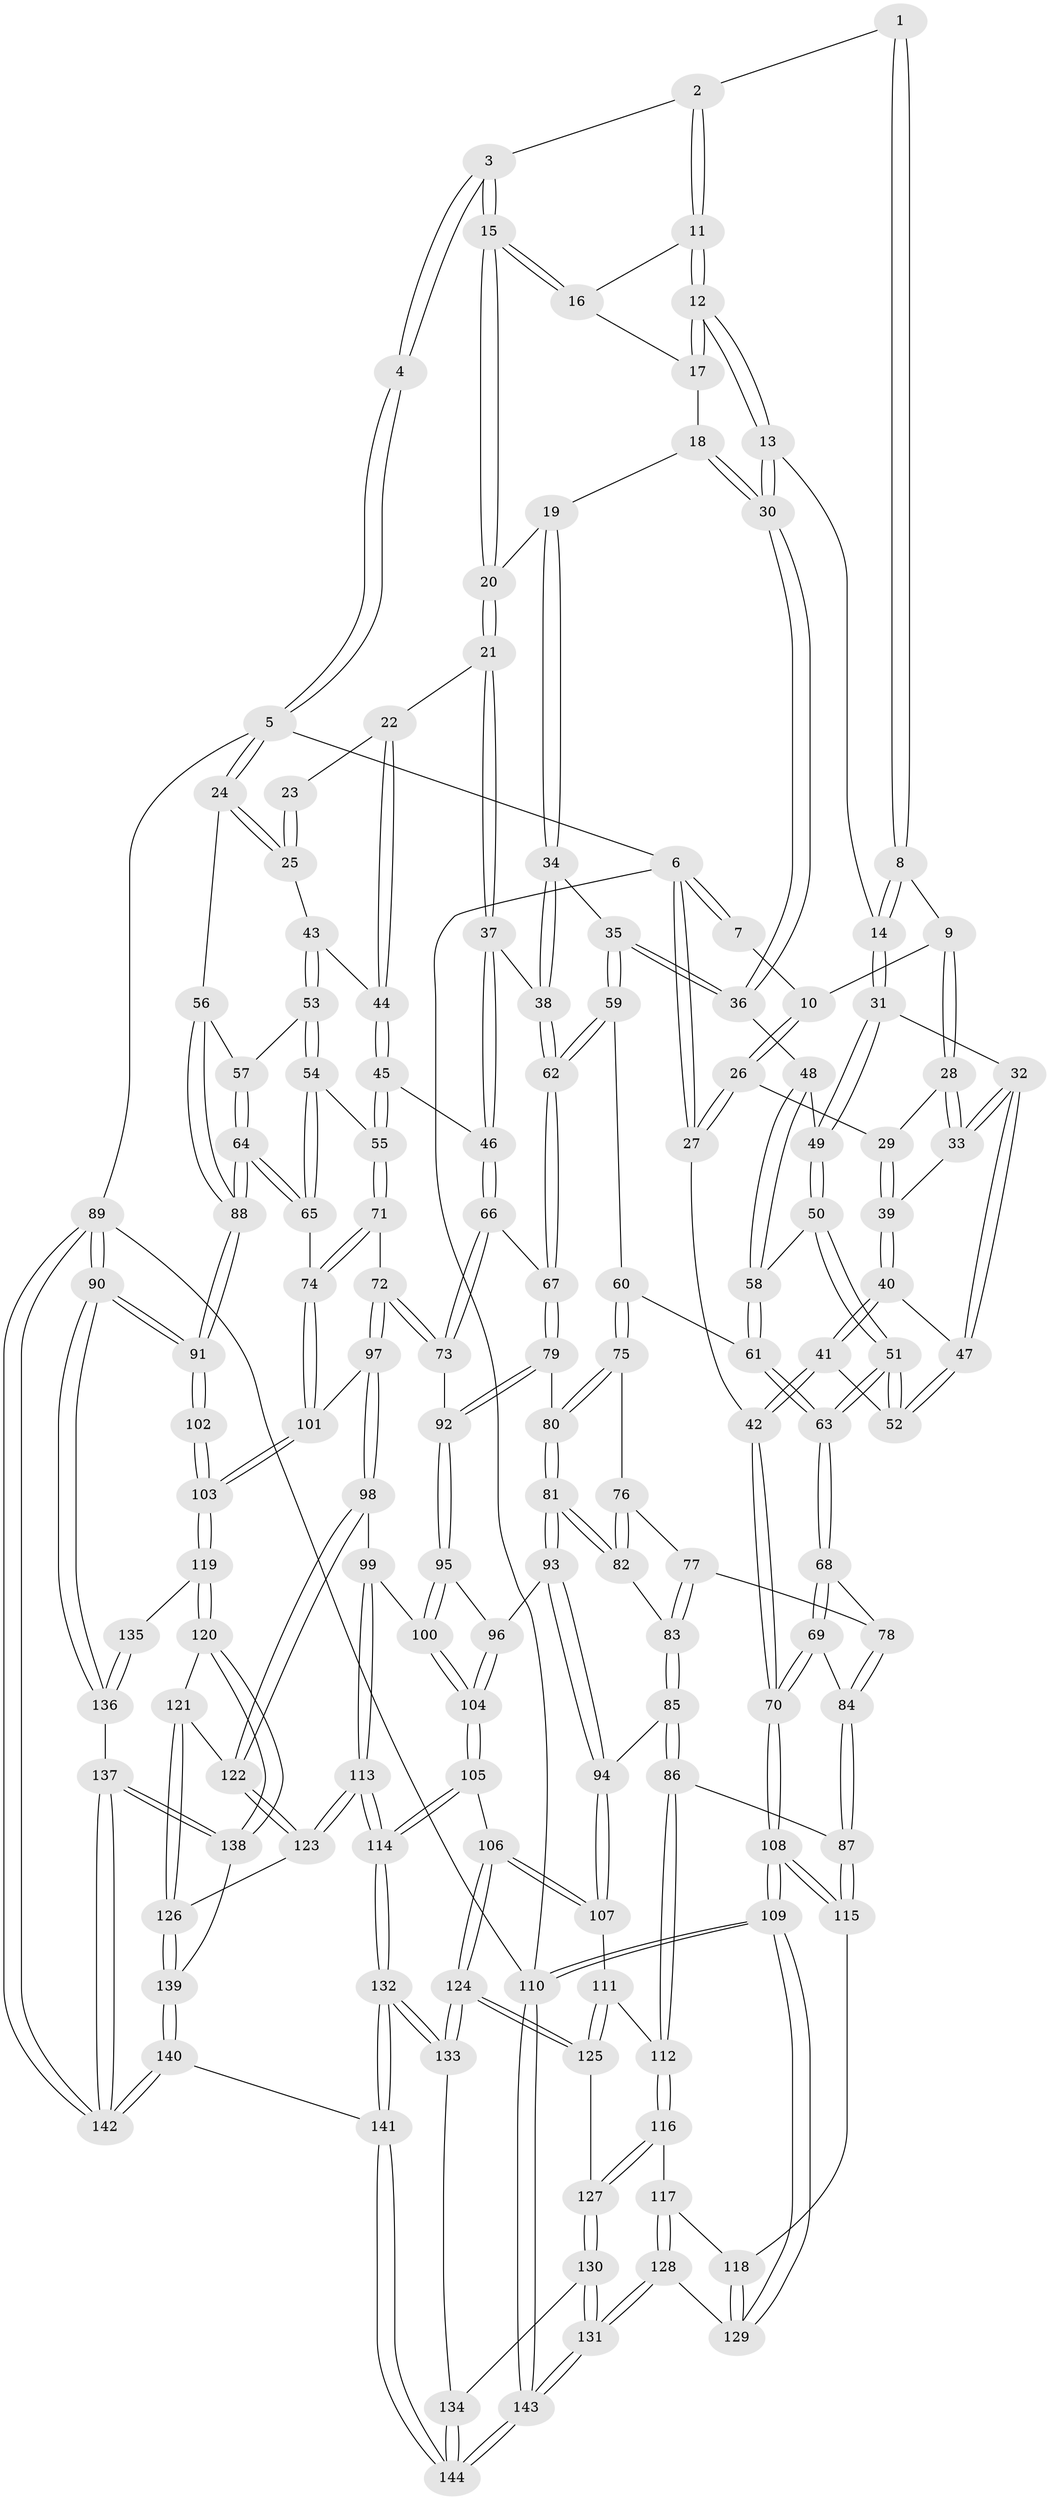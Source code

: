 // coarse degree distribution, {4: 0.603448275862069, 3: 0.29310344827586204, 5: 0.08620689655172414, 2: 0.017241379310344827}
// Generated by graph-tools (version 1.1) at 2025/38/03/04/25 23:38:21]
// undirected, 144 vertices, 357 edges
graph export_dot {
  node [color=gray90,style=filled];
  1 [pos="+0.3399917983961502+0"];
  2 [pos="+0.38959362615136583+0"];
  3 [pos="+0.7724591481577073+0"];
  4 [pos="+1+0"];
  5 [pos="+1+0"];
  6 [pos="+0+0"];
  7 [pos="+0.0775083867291371+0"];
  8 [pos="+0.24933360995692905+0.13631442204507702"];
  9 [pos="+0.23725756330409445+0.1346387949630742"];
  10 [pos="+0.12833892719025392+0.06356118712835902"];
  11 [pos="+0.3900892895320774+0"];
  12 [pos="+0.3640462482428304+0.14765568231308504"];
  13 [pos="+0.36230858408927796+0.15448723981358894"];
  14 [pos="+0.31681936494491697+0.18815176135708753"];
  15 [pos="+0.685918377726363+0.06017222618798097"];
  16 [pos="+0.511794615773316+0.05770569734281712"];
  17 [pos="+0.5133009930868919+0.08573413912542083"];
  18 [pos="+0.5251172974306174+0.1297948578927892"];
  19 [pos="+0.6472384282974153+0.14495757438685639"];
  20 [pos="+0.6901934449674245+0.13152359614783826"];
  21 [pos="+0.7122341862308907+0.15592485373102674"];
  22 [pos="+0.7425311660214886+0.16302260351522432"];
  23 [pos="+0.8591817629709589+0.07612171096621582"];
  24 [pos="+1+0.22684320770254157"];
  25 [pos="+0.8849358876876653+0.22823820234358486"];
  26 [pos="+0.09602187949992372+0.14515724649729403"];
  27 [pos="+0+0.20684288348799643"];
  28 [pos="+0.19243819115835895+0.17832454454809504"];
  29 [pos="+0.11380207942958179+0.18585226286462764"];
  30 [pos="+0.4908540736584645+0.20820464235499364"];
  31 [pos="+0.31452866224420667+0.1983698206723212"];
  32 [pos="+0.21441633344942865+0.23710951945017364"];
  33 [pos="+0.20800663310393472+0.2315319336149172"];
  34 [pos="+0.5389305992413547+0.2841783619494622"];
  35 [pos="+0.5236719981483816+0.2832822389265783"];
  36 [pos="+0.5105591973272068+0.2693222679953201"];
  37 [pos="+0.6606502472615872+0.3292323668847077"];
  38 [pos="+0.653144340987055+0.32834948395211505"];
  39 [pos="+0.11512664496687082+0.20819616482826903"];
  40 [pos="+0.11049498086858915+0.2261015049269389"];
  41 [pos="+0.048800416641947474+0.32455195759993194"];
  42 [pos="+0+0.4115035135503202"];
  43 [pos="+0.8658225342021519+0.2356070376124123"];
  44 [pos="+0.8073685156126406+0.21416956675367332"];
  45 [pos="+0.7054057365302343+0.35112511531467855"];
  46 [pos="+0.675177692791665+0.3414457584645453"];
  47 [pos="+0.19814876360780348+0.2841893010027889"];
  48 [pos="+0.40025920326448394+0.2850018363097668"];
  49 [pos="+0.3183361066286398+0.21797850850815192"];
  50 [pos="+0.28947784280959193+0.3178105308847411"];
  51 [pos="+0.22261698045066577+0.3694790955970395"];
  52 [pos="+0.20353368909847064+0.3532364833756281"];
  53 [pos="+0.8318237558495375+0.34382535011875853"];
  54 [pos="+0.7788663301905213+0.3806778481839087"];
  55 [pos="+0.7599242650332695+0.3840512363333772"];
  56 [pos="+1+0.2351182979499366"];
  57 [pos="+0.8591517776842321+0.35514750338589496"];
  58 [pos="+0.37149184773099014+0.34966790180045126"];
  59 [pos="+0.5089927278240765+0.3184181828247676"];
  60 [pos="+0.402779578360997+0.4130611178808484"];
  61 [pos="+0.40130482066886364+0.4118662797568778"];
  62 [pos="+0.5390695098308678+0.45980564221381837"];
  63 [pos="+0.2289841028166944+0.4089584771731133"];
  64 [pos="+1+0.4958460911239265"];
  65 [pos="+0.9379783805171248+0.5258144732443268"];
  66 [pos="+0.6241031792877457+0.5011873136317155"];
  67 [pos="+0.5358255270676879+0.47964218297181904"];
  68 [pos="+0.2215078960328596+0.445805321263851"];
  69 [pos="+0+0.5233191992998417"];
  70 [pos="+0+0.5247451913466424"];
  71 [pos="+0.7516443411038789+0.4459029322989586"];
  72 [pos="+0.7127734565594106+0.5472262639521103"];
  73 [pos="+0.6436014295072834+0.5211601960506859"];
  74 [pos="+0.9088070494539257+0.5459805008322028"];
  75 [pos="+0.4116138907058598+0.44852941199288926"];
  76 [pos="+0.31888637754539295+0.4848979260958953"];
  77 [pos="+0.2684843196536547+0.49361095820308315"];
  78 [pos="+0.23773134968225185+0.47966333149249746"];
  79 [pos="+0.4698118648022998+0.5158210063304856"];
  80 [pos="+0.46299143818581723+0.5177796337777367"];
  81 [pos="+0.4505710482661004+0.5445361955399166"];
  82 [pos="+0.3714273857025286+0.5486162601509811"];
  83 [pos="+0.3165339108696699+0.5610566878355808"];
  84 [pos="+0.19737924040418184+0.5931072333035233"];
  85 [pos="+0.29854335363083756+0.6241568506952792"];
  86 [pos="+0.24188571042639737+0.6710222278458491"];
  87 [pos="+0.22894797319303908+0.6600607994272399"];
  88 [pos="+1+0.4811237908860868"];
  89 [pos="+1+1"];
  90 [pos="+1+1"];
  91 [pos="+1+0.7269215828820517"];
  92 [pos="+0.5852578307040123+0.5995792690857823"];
  93 [pos="+0.4497573507581749+0.5615746033108094"];
  94 [pos="+0.425905323312741+0.6299689836071932"];
  95 [pos="+0.5851467507053889+0.6057246200977784"];
  96 [pos="+0.5449611568910216+0.6372382621290525"];
  97 [pos="+0.7698998090453633+0.6395825725731757"];
  98 [pos="+0.7674190133983869+0.6420022426344553"];
  99 [pos="+0.6542935376465531+0.6593615888036136"];
  100 [pos="+0.6391445592663784+0.6583147004289347"];
  101 [pos="+0.8060381864884597+0.6388154446430696"];
  102 [pos="+1+0.7512629883233088"];
  103 [pos="+0.8959360600480937+0.7441011230822451"];
  104 [pos="+0.5409627420553711+0.7152165215868201"];
  105 [pos="+0.522363665972697+0.7451532002434341"];
  106 [pos="+0.4964524351903843+0.7359561723982802"];
  107 [pos="+0.4342774559234976+0.700451154643009"];
  108 [pos="+0+0.6860657941933915"];
  109 [pos="+0+0.8239351647929336"];
  110 [pos="+0+1"];
  111 [pos="+0.40606565687762414+0.7164386426253951"];
  112 [pos="+0.2545199465745658+0.720096041201927"];
  113 [pos="+0.5846693048944263+0.850180779336894"];
  114 [pos="+0.5839067950301161+0.8504112993571262"];
  115 [pos="+0+0.7023325504499804"];
  116 [pos="+0.2519157074636349+0.7297032701325716"];
  117 [pos="+0.23669762253506832+0.7447136380258289"];
  118 [pos="+0.1418178475222016+0.768931878077076"];
  119 [pos="+0.8663936828832847+0.8263940678705676"];
  120 [pos="+0.8583904906912138+0.8360486002844799"];
  121 [pos="+0.7872663215476416+0.8029766935736329"];
  122 [pos="+0.7569636559329457+0.6697775775822498"];
  123 [pos="+0.6579623857870917+0.8358556899326725"];
  124 [pos="+0.3927454367592642+0.8498435053642438"];
  125 [pos="+0.3749360661378113+0.828551953694889"];
  126 [pos="+0.6970144848370898+0.8547298110476821"];
  127 [pos="+0.3155389526072667+0.8152411052662318"];
  128 [pos="+0.1970078793140318+0.9044635681055263"];
  129 [pos="+0.13676184465148153+0.8553187241485115"];
  130 [pos="+0.2754436620769076+0.900769378575907"];
  131 [pos="+0.19979860302462962+0.9124161233172883"];
  132 [pos="+0.530166378041253+0.9501985364697836"];
  133 [pos="+0.41935427454381186+0.9059941916690765"];
  134 [pos="+0.3429268667185253+0.9346117966247566"];
  135 [pos="+0.945966475120515+0.862201361177019"];
  136 [pos="+0.9597440335850004+0.9306555454800427"];
  137 [pos="+0.8878741565952397+0.9398040371865913"];
  138 [pos="+0.8414217738188547+0.8830929567833671"];
  139 [pos="+0.760508943119265+0.9066822087807318"];
  140 [pos="+0.7215828263688709+1"];
  141 [pos="+0.5672133655119518+1"];
  142 [pos="+0.7888464493614055+1"];
  143 [pos="+0.024208819957045248+1"];
  144 [pos="+0.2391589851856235+1"];
  1 -- 2;
  1 -- 8;
  1 -- 8;
  2 -- 3;
  2 -- 11;
  2 -- 11;
  3 -- 4;
  3 -- 4;
  3 -- 15;
  3 -- 15;
  4 -- 5;
  4 -- 5;
  5 -- 6;
  5 -- 24;
  5 -- 24;
  5 -- 89;
  6 -- 7;
  6 -- 7;
  6 -- 27;
  6 -- 27;
  6 -- 110;
  7 -- 10;
  8 -- 9;
  8 -- 14;
  8 -- 14;
  9 -- 10;
  9 -- 28;
  9 -- 28;
  10 -- 26;
  10 -- 26;
  11 -- 12;
  11 -- 12;
  11 -- 16;
  12 -- 13;
  12 -- 13;
  12 -- 17;
  12 -- 17;
  13 -- 14;
  13 -- 30;
  13 -- 30;
  14 -- 31;
  14 -- 31;
  15 -- 16;
  15 -- 16;
  15 -- 20;
  15 -- 20;
  16 -- 17;
  17 -- 18;
  18 -- 19;
  18 -- 30;
  18 -- 30;
  19 -- 20;
  19 -- 34;
  19 -- 34;
  20 -- 21;
  20 -- 21;
  21 -- 22;
  21 -- 37;
  21 -- 37;
  22 -- 23;
  22 -- 44;
  22 -- 44;
  23 -- 25;
  23 -- 25;
  24 -- 25;
  24 -- 25;
  24 -- 56;
  25 -- 43;
  26 -- 27;
  26 -- 27;
  26 -- 29;
  27 -- 42;
  28 -- 29;
  28 -- 33;
  28 -- 33;
  29 -- 39;
  29 -- 39;
  30 -- 36;
  30 -- 36;
  31 -- 32;
  31 -- 49;
  31 -- 49;
  32 -- 33;
  32 -- 33;
  32 -- 47;
  32 -- 47;
  33 -- 39;
  34 -- 35;
  34 -- 38;
  34 -- 38;
  35 -- 36;
  35 -- 36;
  35 -- 59;
  35 -- 59;
  36 -- 48;
  37 -- 38;
  37 -- 46;
  37 -- 46;
  38 -- 62;
  38 -- 62;
  39 -- 40;
  39 -- 40;
  40 -- 41;
  40 -- 41;
  40 -- 47;
  41 -- 42;
  41 -- 42;
  41 -- 52;
  42 -- 70;
  42 -- 70;
  43 -- 44;
  43 -- 53;
  43 -- 53;
  44 -- 45;
  44 -- 45;
  45 -- 46;
  45 -- 55;
  45 -- 55;
  46 -- 66;
  46 -- 66;
  47 -- 52;
  47 -- 52;
  48 -- 49;
  48 -- 58;
  48 -- 58;
  49 -- 50;
  49 -- 50;
  50 -- 51;
  50 -- 51;
  50 -- 58;
  51 -- 52;
  51 -- 52;
  51 -- 63;
  51 -- 63;
  53 -- 54;
  53 -- 54;
  53 -- 57;
  54 -- 55;
  54 -- 65;
  54 -- 65;
  55 -- 71;
  55 -- 71;
  56 -- 57;
  56 -- 88;
  56 -- 88;
  57 -- 64;
  57 -- 64;
  58 -- 61;
  58 -- 61;
  59 -- 60;
  59 -- 62;
  59 -- 62;
  60 -- 61;
  60 -- 75;
  60 -- 75;
  61 -- 63;
  61 -- 63;
  62 -- 67;
  62 -- 67;
  63 -- 68;
  63 -- 68;
  64 -- 65;
  64 -- 65;
  64 -- 88;
  64 -- 88;
  65 -- 74;
  66 -- 67;
  66 -- 73;
  66 -- 73;
  67 -- 79;
  67 -- 79;
  68 -- 69;
  68 -- 69;
  68 -- 78;
  69 -- 70;
  69 -- 70;
  69 -- 84;
  70 -- 108;
  70 -- 108;
  71 -- 72;
  71 -- 74;
  71 -- 74;
  72 -- 73;
  72 -- 73;
  72 -- 97;
  72 -- 97;
  73 -- 92;
  74 -- 101;
  74 -- 101;
  75 -- 76;
  75 -- 80;
  75 -- 80;
  76 -- 77;
  76 -- 82;
  76 -- 82;
  77 -- 78;
  77 -- 83;
  77 -- 83;
  78 -- 84;
  78 -- 84;
  79 -- 80;
  79 -- 92;
  79 -- 92;
  80 -- 81;
  80 -- 81;
  81 -- 82;
  81 -- 82;
  81 -- 93;
  81 -- 93;
  82 -- 83;
  83 -- 85;
  83 -- 85;
  84 -- 87;
  84 -- 87;
  85 -- 86;
  85 -- 86;
  85 -- 94;
  86 -- 87;
  86 -- 112;
  86 -- 112;
  87 -- 115;
  87 -- 115;
  88 -- 91;
  88 -- 91;
  89 -- 90;
  89 -- 90;
  89 -- 142;
  89 -- 142;
  89 -- 110;
  90 -- 91;
  90 -- 91;
  90 -- 136;
  90 -- 136;
  91 -- 102;
  91 -- 102;
  92 -- 95;
  92 -- 95;
  93 -- 94;
  93 -- 94;
  93 -- 96;
  94 -- 107;
  94 -- 107;
  95 -- 96;
  95 -- 100;
  95 -- 100;
  96 -- 104;
  96 -- 104;
  97 -- 98;
  97 -- 98;
  97 -- 101;
  98 -- 99;
  98 -- 122;
  98 -- 122;
  99 -- 100;
  99 -- 113;
  99 -- 113;
  100 -- 104;
  100 -- 104;
  101 -- 103;
  101 -- 103;
  102 -- 103;
  102 -- 103;
  103 -- 119;
  103 -- 119;
  104 -- 105;
  104 -- 105;
  105 -- 106;
  105 -- 114;
  105 -- 114;
  106 -- 107;
  106 -- 107;
  106 -- 124;
  106 -- 124;
  107 -- 111;
  108 -- 109;
  108 -- 109;
  108 -- 115;
  108 -- 115;
  109 -- 110;
  109 -- 110;
  109 -- 129;
  109 -- 129;
  110 -- 143;
  110 -- 143;
  111 -- 112;
  111 -- 125;
  111 -- 125;
  112 -- 116;
  112 -- 116;
  113 -- 114;
  113 -- 114;
  113 -- 123;
  113 -- 123;
  114 -- 132;
  114 -- 132;
  115 -- 118;
  116 -- 117;
  116 -- 127;
  116 -- 127;
  117 -- 118;
  117 -- 128;
  117 -- 128;
  118 -- 129;
  118 -- 129;
  119 -- 120;
  119 -- 120;
  119 -- 135;
  120 -- 121;
  120 -- 138;
  120 -- 138;
  121 -- 122;
  121 -- 126;
  121 -- 126;
  122 -- 123;
  122 -- 123;
  123 -- 126;
  124 -- 125;
  124 -- 125;
  124 -- 133;
  124 -- 133;
  125 -- 127;
  126 -- 139;
  126 -- 139;
  127 -- 130;
  127 -- 130;
  128 -- 129;
  128 -- 131;
  128 -- 131;
  130 -- 131;
  130 -- 131;
  130 -- 134;
  131 -- 143;
  131 -- 143;
  132 -- 133;
  132 -- 133;
  132 -- 141;
  132 -- 141;
  133 -- 134;
  134 -- 144;
  134 -- 144;
  135 -- 136;
  135 -- 136;
  136 -- 137;
  137 -- 138;
  137 -- 138;
  137 -- 142;
  137 -- 142;
  138 -- 139;
  139 -- 140;
  139 -- 140;
  140 -- 141;
  140 -- 142;
  140 -- 142;
  141 -- 144;
  141 -- 144;
  143 -- 144;
  143 -- 144;
}
